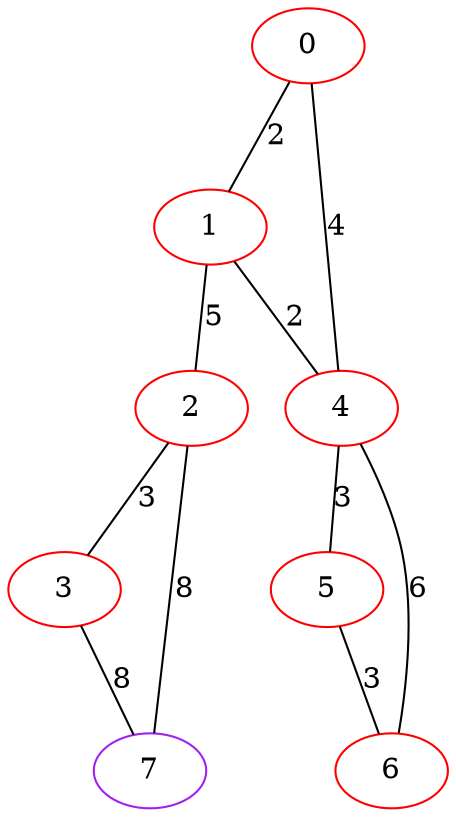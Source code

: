 graph "" {
0 [color=red, weight=1];
1 [color=red, weight=1];
2 [color=red, weight=1];
3 [color=red, weight=1];
4 [color=red, weight=1];
5 [color=red, weight=1];
6 [color=red, weight=1];
7 [color=purple, weight=4];
0 -- 1  [key=0, label=2];
0 -- 4  [key=0, label=4];
1 -- 2  [key=0, label=5];
1 -- 4  [key=0, label=2];
2 -- 3  [key=0, label=3];
2 -- 7  [key=0, label=8];
3 -- 7  [key=0, label=8];
4 -- 5  [key=0, label=3];
4 -- 6  [key=0, label=6];
5 -- 6  [key=0, label=3];
}
